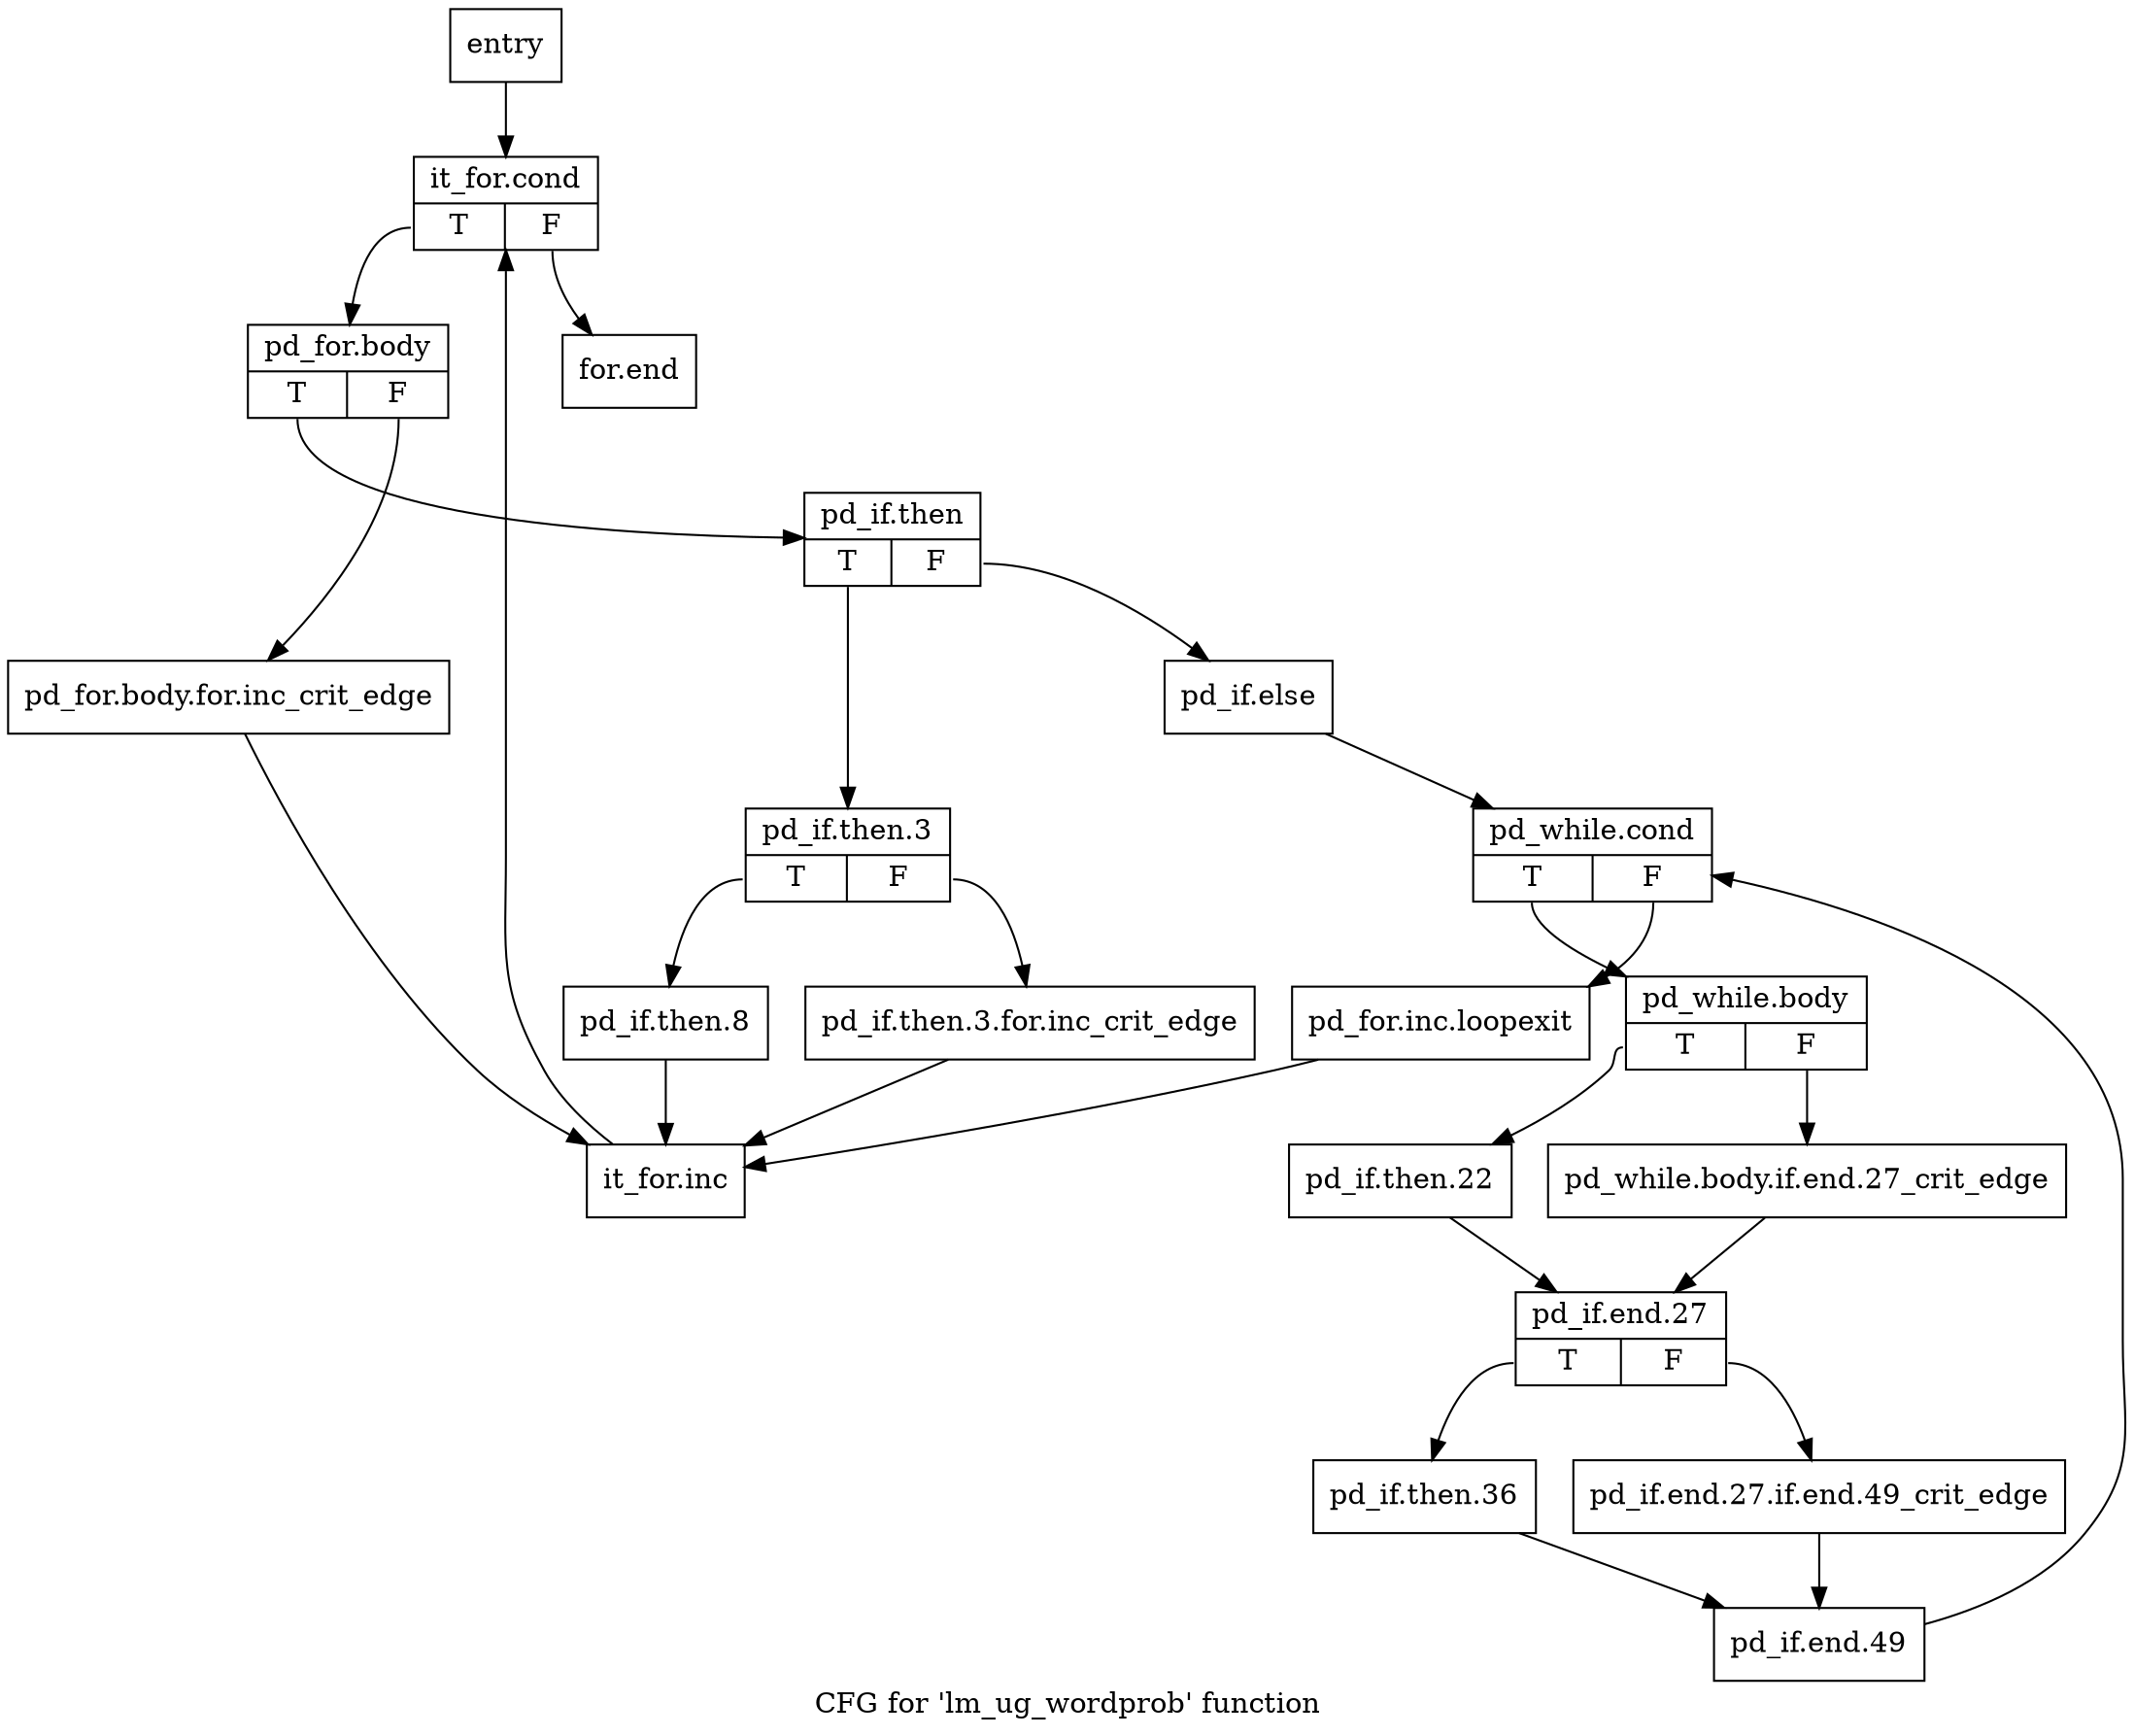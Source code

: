 digraph "CFG for 'lm_ug_wordprob' function" {
	label="CFG for 'lm_ug_wordprob' function";

	Node0xf6b9a0 [shape=record,label="{entry}"];
	Node0xf6b9a0 -> Node0xf6b9f0;
	Node0xf6b9f0 [shape=record,label="{it_for.cond|{<s0>T|<s1>F}}"];
	Node0xf6b9f0:s0 -> Node0xf6ba40;
	Node0xf6b9f0:s1 -> Node0xf6bf90;
	Node0xf6ba40 [shape=record,label="{pd_for.body|{<s0>T|<s1>F}}"];
	Node0xf6ba40:s0 -> Node0xf6bae0;
	Node0xf6ba40:s1 -> Node0xf6ba90;
	Node0xf6ba90 [shape=record,label="{pd_for.body.for.inc_crit_edge}"];
	Node0xf6ba90 -> Node0xf6bf40;
	Node0xf6bae0 [shape=record,label="{pd_if.then|{<s0>T|<s1>F}}"];
	Node0xf6bae0:s0 -> Node0xf6bb30;
	Node0xf6bae0:s1 -> Node0xf6bc20;
	Node0xf6bb30 [shape=record,label="{pd_if.then.3|{<s0>T|<s1>F}}"];
	Node0xf6bb30:s0 -> Node0xf6bbd0;
	Node0xf6bb30:s1 -> Node0xf6bb80;
	Node0xf6bb80 [shape=record,label="{pd_if.then.3.for.inc_crit_edge}"];
	Node0xf6bb80 -> Node0xf6bf40;
	Node0xf6bbd0 [shape=record,label="{pd_if.then.8}"];
	Node0xf6bbd0 -> Node0xf6bf40;
	Node0xf6bc20 [shape=record,label="{pd_if.else}"];
	Node0xf6bc20 -> Node0xf6bc70;
	Node0xf6bc70 [shape=record,label="{pd_while.cond|{<s0>T|<s1>F}}"];
	Node0xf6bc70:s0 -> Node0xf6bcc0;
	Node0xf6bc70:s1 -> Node0xf6bef0;
	Node0xf6bcc0 [shape=record,label="{pd_while.body|{<s0>T|<s1>F}}"];
	Node0xf6bcc0:s0 -> Node0xf6bd60;
	Node0xf6bcc0:s1 -> Node0xf6bd10;
	Node0xf6bd10 [shape=record,label="{pd_while.body.if.end.27_crit_edge}"];
	Node0xf6bd10 -> Node0xf6bdb0;
	Node0xf6bd60 [shape=record,label="{pd_if.then.22}"];
	Node0xf6bd60 -> Node0xf6bdb0;
	Node0xf6bdb0 [shape=record,label="{pd_if.end.27|{<s0>T|<s1>F}}"];
	Node0xf6bdb0:s0 -> Node0xf6be50;
	Node0xf6bdb0:s1 -> Node0xf6be00;
	Node0xf6be00 [shape=record,label="{pd_if.end.27.if.end.49_crit_edge}"];
	Node0xf6be00 -> Node0xf6bea0;
	Node0xf6be50 [shape=record,label="{pd_if.then.36}"];
	Node0xf6be50 -> Node0xf6bea0;
	Node0xf6bea0 [shape=record,label="{pd_if.end.49}"];
	Node0xf6bea0 -> Node0xf6bc70;
	Node0xf6bef0 [shape=record,label="{pd_for.inc.loopexit}"];
	Node0xf6bef0 -> Node0xf6bf40;
	Node0xf6bf40 [shape=record,label="{it_for.inc}"];
	Node0xf6bf40 -> Node0xf6b9f0;
	Node0xf6bf90 [shape=record,label="{for.end}"];
}
